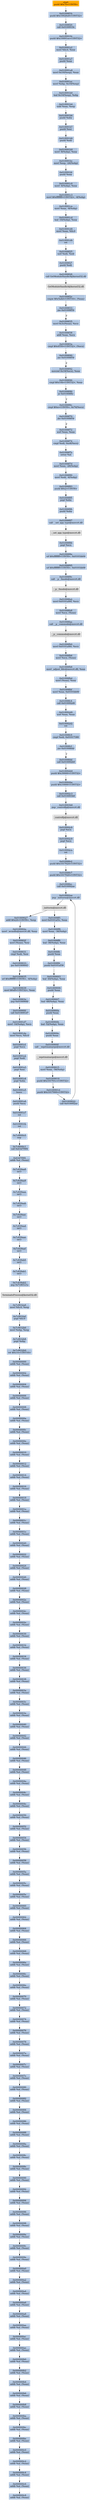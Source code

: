 digraph G {
node[shape=rectangle,style=filled,fillcolor=lightsteelblue,color=lightsteelblue]
bgcolor="transparent"
a0x01008f19pushl_0x70UINT8[label="start\npushl $0x70<UINT8>",color="lightgrey",fillcolor="orange"];
a0x01008f1bpushl_0x10026e8UINT32[label="0x01008f1b\npushl $0x10026e8<UINT32>"];
a0x01008f20call_0x0100919c[label="0x01008f20\ncall 0x0100919c"];
a0x0100919cpushl_0x10091eeUINT32[label="0x0100919c\npushl $0x10091ee<UINT32>"];
a0x010091a1movl_fs_0_eax[label="0x010091a1\nmovl %fs:0, %eax"];
a0x010091a7pushl_eax[label="0x010091a7\npushl %eax"];
a0x010091a8movl_0x10esp__eax[label="0x010091a8\nmovl 0x10(%esp), %eax"];
a0x010091acmovl_ebp_0x10esp_[label="0x010091ac\nmovl %ebp, 0x10(%esp)"];
a0x010091b0leal_0x10esp__ebp[label="0x010091b0\nleal 0x10(%esp), %ebp"];
a0x010091b4subl_eax_esp[label="0x010091b4\nsubl %eax, %esp"];
a0x010091b6pushl_ebx[label="0x010091b6\npushl %ebx"];
a0x010091b7pushl_esi[label="0x010091b7\npushl %esi"];
a0x010091b8pushl_edi[label="0x010091b8\npushl %edi"];
a0x010091b9movl__8ebp__eax[label="0x010091b9\nmovl -8(%ebp), %eax"];
a0x010091bcmovl_esp__24ebp_[label="0x010091bc\nmovl %esp, -24(%ebp)"];
a0x010091bfpushl_eax[label="0x010091bf\npushl %eax"];
a0x010091c0movl__4ebp__eax[label="0x010091c0\nmovl -4(%ebp), %eax"];
a0x010091c3movl_0xffffffffUINT32__4ebp_[label="0x010091c3\nmovl $0xffffffff<UINT32>, -4(%ebp)"];
a0x010091camovl_eax__8ebp_[label="0x010091ca\nmovl %eax, -8(%ebp)"];
a0x010091cdleal__16ebp__eax[label="0x010091cd\nleal -16(%ebp), %eax"];
a0x010091d0movl_eax_fs_0[label="0x010091d0\nmovl %eax, %fs:0"];
a0x010091d6ret[label="0x010091d6\nret"];
a0x01008f25xorl_edi_edi[label="0x01008f25\nxorl %edi, %edi"];
a0x01008f27pushl_edi[label="0x01008f27\npushl %edi"];
a0x01008f28call_GetModuleHandleA_kernel32_dll[label="0x01008f28\ncall GetModuleHandleA@kernel32.dll"];
GetModuleHandleA_kernel32_dll[label="GetModuleHandleA@kernel32.dll",color="lightgrey",fillcolor="lightgrey"];
a0x01008f2ecmpw_0x5a4dUINT16_eax_[label="0x01008f2e\ncmpw $0x5a4d<UINT16>, (%eax)"];
a0x01008f33jne_0x01008f54[label="0x01008f33\njne 0x01008f54"];
a0x01008f35movl_0x3ceax__ecx[label="0x01008f35\nmovl 0x3c(%eax), %ecx"];
a0x01008f38addl_eax_ecx[label="0x01008f38\naddl %eax, %ecx"];
a0x01008f3acmpl_0x4550UINT32_ecx_[label="0x01008f3a\ncmpl $0x4550<UINT32>, (%ecx)"];
a0x01008f40jne_0x01008f54[label="0x01008f40\njne 0x01008f54"];
a0x01008f42movzwl_0x18ecx__eax[label="0x01008f42\nmovzwl 0x18(%ecx), %eax"];
a0x01008f46cmpl_0x10bUINT32_eax[label="0x01008f46\ncmpl $0x10b<UINT32>, %eax"];
a0x01008f4bje_0x01008f6c[label="0x01008f4b\nje 0x01008f6c"];
a0x01008f6ccmpl_0xeUINT8_0x74ecx_[label="0x01008f6c\ncmpl $0xe<UINT8>, 0x74(%ecx)"];
a0x01008f70jbe_0x01008f54[label="0x01008f70\njbe 0x01008f54"];
a0x01008f72xorl_eax_eax[label="0x01008f72\nxorl %eax, %eax"];
a0x01008f74cmpl_edi_0xe8ecx_[label="0x01008f74\ncmpl %edi, 0xe8(%ecx)"];
a0x01008f7asetne_al[label="0x01008f7a\nsetne %al"];
a0x01008f7dmovl_eax__28ebp_[label="0x01008f7d\nmovl %eax, -28(%ebp)"];
a0x01008f80movl_edi__4ebp_[label="0x01008f80\nmovl %edi, -4(%ebp)"];
a0x01008f83pushl_0x2UINT8[label="0x01008f83\npushl $0x2<UINT8>"];
a0x01008f85popl_ebx[label="0x01008f85\npopl %ebx"];
a0x01008f86pushl_ebx[label="0x01008f86\npushl %ebx"];
a0x01008f87call___set_app_type_msvcrt_dll[label="0x01008f87\ncall __set_app_type@msvcrt.dll"];
a__set_app_type_msvcrt_dll[label="__set_app_type@msvcrt.dll",color="lightgrey",fillcolor="lightgrey"];
a0x01008f8dpopl_ecx[label="0x01008f8d\npopl %ecx"];
a0x01008f8eorl_0xffffffffUINT8_0x0101bb04[label="0x01008f8e\norl $0xffffffff<UINT8>, 0x0101bb04"];
a0x01008f95orl_0xffffffffUINT8_0x0101bb08[label="0x01008f95\norl $0xffffffff<UINT8>, 0x0101bb08"];
a0x01008f9ccall___p__fmode_msvcrt_dll[label="0x01008f9c\ncall __p__fmode@msvcrt.dll"];
a__p__fmode_msvcrt_dll[label="__p__fmode@msvcrt.dll",color="lightgrey",fillcolor="lightgrey"];
a0x01008fa2movl_0x0101af44_ecx[label="0x01008fa2\nmovl 0x0101af44, %ecx"];
a0x01008fa8movl_ecx_eax_[label="0x01008fa8\nmovl %ecx, (%eax)"];
a0x01008faacall___p__commode_msvcrt_dll[label="0x01008faa\ncall __p__commode@msvcrt.dll"];
a__p__commode_msvcrt_dll[label="__p__commode@msvcrt.dll",color="lightgrey",fillcolor="lightgrey"];
a0x01008fb0movl_0x0101af40_ecx[label="0x01008fb0\nmovl 0x0101af40, %ecx"];
a0x01008fb6movl_ecx_eax_[label="0x01008fb6\nmovl %ecx, (%eax)"];
a0x01008fb8movl__adjust_fdiv_msvcrt_dll_eax[label="0x01008fb8\nmovl _adjust_fdiv@msvcrt.dll, %eax"];
a0x01008fbdmovl_eax__eax[label="0x01008fbd\nmovl (%eax), %eax"];
a0x01008fbfmovl_eax_0x0101bb00[label="0x01008fbf\nmovl %eax, 0x0101bb00"];
a0x01008fc4call_0x010092d0[label="0x01008fc4\ncall 0x010092d0"];
a0x010092d0xorl_eax_eax[label="0x010092d0\nxorl %eax, %eax"];
a0x010092d2ret[label="0x010092d2\nret"];
a0x01008fc9cmpl_edi_0x01017380[label="0x01008fc9\ncmpl %edi, 0x01017380"];
a0x01008fcfjne_0x01008fdd[label="0x01008fcf\njne 0x01008fdd"];
a0x01008fddcall_0x010092b9[label="0x01008fdd\ncall 0x010092b9"];
a0x010092b9pushl_0x30000UINT32[label="0x010092b9\npushl $0x30000<UINT32>"];
a0x010092bepushl_0x10000UINT32[label="0x010092be\npushl $0x10000<UINT32>"];
a0x010092c3call_0x010093b8[label="0x010092c3\ncall 0x010093b8"];
a0x010093b8jmp__controlfp_msvcrt_dll[label="0x010093b8\njmp _controlfp@msvcrt.dll"];
a_controlfp_msvcrt_dll[label="_controlfp@msvcrt.dll",color="lightgrey",fillcolor="lightgrey"];
a0x010092c8popl_ecx[label="0x010092c8\npopl %ecx"];
a0x010092c9popl_ecx[label="0x010092c9\npopl %ecx"];
a0x010092caret[label="0x010092ca\nret"];
a0x01008fe2pushl_0x1017024UINT32[label="0x01008fe2\npushl $0x1017024<UINT32>"];
a0x01008fe7pushl_0x1017020UINT32[label="0x01008fe7\npushl $0x1017020<UINT32>"];
a0x01008feccall_0x010092ae[label="0x01008fec\ncall 0x010092ae"];
a0x010092aejmp__initterm_msvcrt_dll[label="0x010092ae\njmp _initterm@msvcrt.dll"];
a_initterm_msvcrt_dll[label="_initterm@msvcrt.dll",color="lightgrey",fillcolor="lightgrey"];
a0x01008ff1movl_0x0101af3c_eax[label="0x01008ff1\nmovl 0x0101af3c, %eax"];
a0x01008ff6movl_eax__36ebp_[label="0x01008ff6\nmovl %eax, -36(%ebp)"];
a0x01008ff9leal__36ebp__eax[label="0x01008ff9\nleal -36(%ebp), %eax"];
a0x01008ffcpushl_eax[label="0x01008ffc\npushl %eax"];
a0x01008ffdpushl_0x0101af38[label="0x01008ffd\npushl 0x0101af38"];
a0x01009003leal__44ebp__eax[label="0x01009003\nleal -44(%ebp), %eax"];
a0x01009006pushl_eax[label="0x01009006\npushl %eax"];
a0x01009007leal__48ebp__eax[label="0x01009007\nleal -48(%ebp), %eax"];
a0x0100900apushl_eax[label="0x0100900a\npushl %eax"];
a0x0100900bleal__52ebp__eax[label="0x0100900b\nleal -52(%ebp), %eax"];
a0x0100900epushl_eax[label="0x0100900e\npushl %eax"];
a0x0100900fcall___wgetmainargs_msvcrt_dll[label="0x0100900f\ncall __wgetmainargs@msvcrt.dll"];
a__wgetmainargs_msvcrt_dll[label="__wgetmainargs@msvcrt.dll",color="lightgrey",fillcolor="lightgrey"];
a0x01009015movl_eax__56ebp_[label="0x01009015\nmovl %eax, -56(%ebp)"];
a0x01009018pushl_0x101701cUINT32[label="0x01009018\npushl $0x101701c<UINT32>"];
a0x0100901dpushl_0x1017000UINT32[label="0x0100901d\npushl $0x1017000<UINT32>"];
a0x01009022call_0x010092ae[label="0x01009022\ncall 0x010092ae"];
a0x01009027addl_0x24UINT8_esp[label="0x01009027\naddl $0x24<UINT8>, %esp"];
a0x0100902amovl__wcmdln_msvcrt_dll_eax[label="0x0100902a\nmovl _wcmdln@msvcrt.dll, %eax"];
a0x0100902fmovl_eax__esi[label="0x0100902f\nmovl (%eax), %esi"];
a0x01009031cmpl_edi_esi[label="0x01009031\ncmpl %edi, %esi"];
a0x01009033jne_0x01009043[label="0x01009033\njne 0x01009043"];
a0x01009035orl_0xffffffffUINT8__4ebp_[label="0x01009035\norl $0xffffffff<UINT8>, -4(%ebp)"];
a0x01009039movl_0xffUINT32_eax[label="0x01009039\nmovl $0xff<UINT32>, %eax"];
a0x0100903ejmp_0x010090fd[label="0x0100903e\njmp 0x010090fd"];
a0x010090fdcall_0x010091d7[label="0x010090fd\ncall 0x010091d7"];
a0x010091d7movl__16ebp__ecx[label="0x010091d7\nmovl -16(%ebp), %ecx"];
a0x010091damovl_ecx_fs_0[label="0x010091da\nmovl %ecx, %fs:0"];
a0x010091e1popl_ecx[label="0x010091e1\npopl %ecx"];
a0x010091e2popl_edi[label="0x010091e2\npopl %edi"];
a0x010091e3popl_esi[label="0x010091e3\npopl %esi"];
a0x010091e4popl_ebx[label="0x010091e4\npopl %ebx"];
a0x010091e5leave_[label="0x010091e5\nleave "];
a0x010091e6pushl_ecx[label="0x010091e6\npushl %ecx"];
a0x010091e7ret[label="0x010091e7\nret"];
a0x01009102ret[label="0x01009102\nret"];
a0x7c8000c0nop_[label="0x7c8000c0\nnop "];
a0x7c8000c1call_0x63d7f9f4[label="0x7c8000c1\ncall 0x63d7f9f4"];
a0x63d7f9f4addb_al_eax_[label="0x63d7f9f4\naddb %al, (%eax)"];
a0x7c839aa8int3_[label="0x7c839aa8\nint3 "];
a0x7c839aa9int3_[label="0x7c839aa9\nint3 "];
a0x7c839aaaint3_[label="0x7c839aaa\nint3 "];
a0x7c839aabint3_[label="0x7c839aab\nint3 "];
a0x7c839aacint3_[label="0x7c839aac\nint3 "];
a0x7c839aadint3_[label="0x7c839aad\nint3 "];
a0x7c839aaeint3_[label="0x7c839aae\nint3 "];
a0x7c839aafint3_[label="0x7c839aaf\nint3 "];
a0x7c839ab0int3_[label="0x7c839ab0\nint3 "];
a0x7c839ab1int3_[label="0x7c839ab1\nint3 "];
a0x7c839ab2jmp_0x7c801e1a[label="0x7c839ab2\njmp 0x7c801e1a"];
TerminateProcess_kernel32_dll[label="TerminateProcess@kernel32.dll",color="lightgrey",fillcolor="lightgrey"];
a0x7c9032a8movl_fs_0_esp[label="0x7c9032a8\nmovl %fs:0, %esp"];
a0x7c9032afpopl_fs_0[label="0x7c9032af\npopl %fs:0"];
a0x7c9032b6movl_ebp_esp[label="0x7c9032b6\nmovl %ebp, %esp"];
a0x7c9032b8popl_ebp[label="0x7c9032b8\npopl %ebp"];
a0x7c9032b9ret_0x14UINT16[label="0x7c9032b9\nret $0x14<UINT16>"];
a0x00000000addb_al_eax_[label="0x00000000\naddb %al, (%eax)"];
a0x00000002addb_al_eax_[label="0x00000002\naddb %al, (%eax)"];
a0x00000004addb_al_eax_[label="0x00000004\naddb %al, (%eax)"];
a0x00000006addb_al_eax_[label="0x00000006\naddb %al, (%eax)"];
a0x00000008addb_al_eax_[label="0x00000008\naddb %al, (%eax)"];
a0x0000000aaddb_al_eax_[label="0x0000000a\naddb %al, (%eax)"];
a0x0000000caddb_al_eax_[label="0x0000000c\naddb %al, (%eax)"];
a0x0000000eaddb_al_eax_[label="0x0000000e\naddb %al, (%eax)"];
a0x00000010addb_al_eax_[label="0x00000010\naddb %al, (%eax)"];
a0x00000012addb_al_eax_[label="0x00000012\naddb %al, (%eax)"];
a0x00000014addb_al_eax_[label="0x00000014\naddb %al, (%eax)"];
a0x00000016addb_al_eax_[label="0x00000016\naddb %al, (%eax)"];
a0x00000018addb_al_eax_[label="0x00000018\naddb %al, (%eax)"];
a0x0000001aaddb_al_eax_[label="0x0000001a\naddb %al, (%eax)"];
a0x0000001caddb_al_eax_[label="0x0000001c\naddb %al, (%eax)"];
a0x0000001eaddb_al_eax_[label="0x0000001e\naddb %al, (%eax)"];
a0x00000020addb_al_eax_[label="0x00000020\naddb %al, (%eax)"];
a0x00000022addb_al_eax_[label="0x00000022\naddb %al, (%eax)"];
a0x00000024addb_al_eax_[label="0x00000024\naddb %al, (%eax)"];
a0x00000026addb_al_eax_[label="0x00000026\naddb %al, (%eax)"];
a0x00000028addb_al_eax_[label="0x00000028\naddb %al, (%eax)"];
a0x0000002aaddb_al_eax_[label="0x0000002a\naddb %al, (%eax)"];
a0x0000002caddb_al_eax_[label="0x0000002c\naddb %al, (%eax)"];
a0x0000002eaddb_al_eax_[label="0x0000002e\naddb %al, (%eax)"];
a0x00000030addb_al_eax_[label="0x00000030\naddb %al, (%eax)"];
a0x00000032addb_al_eax_[label="0x00000032\naddb %al, (%eax)"];
a0x00000034addb_al_eax_[label="0x00000034\naddb %al, (%eax)"];
a0x00000036addb_al_eax_[label="0x00000036\naddb %al, (%eax)"];
a0x00000038addb_al_eax_[label="0x00000038\naddb %al, (%eax)"];
a0x0000003aaddb_al_eax_[label="0x0000003a\naddb %al, (%eax)"];
a0x0000003caddb_al_eax_[label="0x0000003c\naddb %al, (%eax)"];
a0x0000003eaddb_al_eax_[label="0x0000003e\naddb %al, (%eax)"];
a0x00000040addb_al_eax_[label="0x00000040\naddb %al, (%eax)"];
a0x00000042addb_al_eax_[label="0x00000042\naddb %al, (%eax)"];
a0x00000044addb_al_eax_[label="0x00000044\naddb %al, (%eax)"];
a0x00000046addb_al_eax_[label="0x00000046\naddb %al, (%eax)"];
a0x00000048addb_al_eax_[label="0x00000048\naddb %al, (%eax)"];
a0x0000004aaddb_al_eax_[label="0x0000004a\naddb %al, (%eax)"];
a0x0000004caddb_al_eax_[label="0x0000004c\naddb %al, (%eax)"];
a0x0000004eaddb_al_eax_[label="0x0000004e\naddb %al, (%eax)"];
a0x00000050addb_al_eax_[label="0x00000050\naddb %al, (%eax)"];
a0x00000052addb_al_eax_[label="0x00000052\naddb %al, (%eax)"];
a0x00000054addb_al_eax_[label="0x00000054\naddb %al, (%eax)"];
a0x00000056addb_al_eax_[label="0x00000056\naddb %al, (%eax)"];
a0x00000058addb_al_eax_[label="0x00000058\naddb %al, (%eax)"];
a0x0000005aaddb_al_eax_[label="0x0000005a\naddb %al, (%eax)"];
a0x0000005caddb_al_eax_[label="0x0000005c\naddb %al, (%eax)"];
a0x0000005eaddb_al_eax_[label="0x0000005e\naddb %al, (%eax)"];
a0x00000060addb_al_eax_[label="0x00000060\naddb %al, (%eax)"];
a0x00000062addb_al_eax_[label="0x00000062\naddb %al, (%eax)"];
a0x00000064addb_al_eax_[label="0x00000064\naddb %al, (%eax)"];
a0x00000066addb_al_eax_[label="0x00000066\naddb %al, (%eax)"];
a0x00000068addb_al_eax_[label="0x00000068\naddb %al, (%eax)"];
a0x0000006aaddb_al_eax_[label="0x0000006a\naddb %al, (%eax)"];
a0x0000006caddb_al_eax_[label="0x0000006c\naddb %al, (%eax)"];
a0x0000006eaddb_al_eax_[label="0x0000006e\naddb %al, (%eax)"];
a0x00000070addb_al_eax_[label="0x00000070\naddb %al, (%eax)"];
a0x00000072addb_al_eax_[label="0x00000072\naddb %al, (%eax)"];
a0x00000074addb_al_eax_[label="0x00000074\naddb %al, (%eax)"];
a0x00000076addb_al_eax_[label="0x00000076\naddb %al, (%eax)"];
a0x00000078addb_al_eax_[label="0x00000078\naddb %al, (%eax)"];
a0x0000007aaddb_al_eax_[label="0x0000007a\naddb %al, (%eax)"];
a0x0000007caddb_al_eax_[label="0x0000007c\naddb %al, (%eax)"];
a0x0000007eaddb_al_eax_[label="0x0000007e\naddb %al, (%eax)"];
a0x00000080addb_al_eax_[label="0x00000080\naddb %al, (%eax)"];
a0x00000082addb_al_eax_[label="0x00000082\naddb %al, (%eax)"];
a0x00000084addb_al_eax_[label="0x00000084\naddb %al, (%eax)"];
a0x00000086addb_al_eax_[label="0x00000086\naddb %al, (%eax)"];
a0x00000088addb_al_eax_[label="0x00000088\naddb %al, (%eax)"];
a0x0000008aaddb_al_eax_[label="0x0000008a\naddb %al, (%eax)"];
a0x0000008caddb_al_eax_[label="0x0000008c\naddb %al, (%eax)"];
a0x0000008eaddb_al_eax_[label="0x0000008e\naddb %al, (%eax)"];
a0x00000090addb_al_eax_[label="0x00000090\naddb %al, (%eax)"];
a0x00000092addb_al_eax_[label="0x00000092\naddb %al, (%eax)"];
a0x00000094addb_al_eax_[label="0x00000094\naddb %al, (%eax)"];
a0x00000096addb_al_eax_[label="0x00000096\naddb %al, (%eax)"];
a0x00000098addb_al_eax_[label="0x00000098\naddb %al, (%eax)"];
a0x0000009aaddb_al_eax_[label="0x0000009a\naddb %al, (%eax)"];
a0x0000009caddb_al_eax_[label="0x0000009c\naddb %al, (%eax)"];
a0x0000009eaddb_al_eax_[label="0x0000009e\naddb %al, (%eax)"];
a0x000000a0addb_al_eax_[label="0x000000a0\naddb %al, (%eax)"];
a0x000000a2addb_al_eax_[label="0x000000a2\naddb %al, (%eax)"];
a0x000000a4addb_al_eax_[label="0x000000a4\naddb %al, (%eax)"];
a0x000000a6addb_al_eax_[label="0x000000a6\naddb %al, (%eax)"];
a0x000000a8addb_al_eax_[label="0x000000a8\naddb %al, (%eax)"];
a0x000000aaaddb_al_eax_[label="0x000000aa\naddb %al, (%eax)"];
a0x000000acaddb_al_eax_[label="0x000000ac\naddb %al, (%eax)"];
a0x000000aeaddb_al_eax_[label="0x000000ae\naddb %al, (%eax)"];
a0x000000b0addb_al_eax_[label="0x000000b0\naddb %al, (%eax)"];
a0x000000b2addb_al_eax_[label="0x000000b2\naddb %al, (%eax)"];
a0x000000b4addb_al_eax_[label="0x000000b4\naddb %al, (%eax)"];
a0x000000b6addb_al_eax_[label="0x000000b6\naddb %al, (%eax)"];
a0x000000b8addb_al_eax_[label="0x000000b8\naddb %al, (%eax)"];
a0x000000baaddb_al_eax_[label="0x000000ba\naddb %al, (%eax)"];
a0x000000bcaddb_al_eax_[label="0x000000bc\naddb %al, (%eax)"];
a0x000000beaddb_al_eax_[label="0x000000be\naddb %al, (%eax)"];
a0x000000c0addb_al_eax_[label="0x000000c0\naddb %al, (%eax)"];
a0x000000c2addb_al_eax_[label="0x000000c2\naddb %al, (%eax)"];
a0x000000c4addb_al_eax_[label="0x000000c4\naddb %al, (%eax)"];
a0x000000c6addb_al_eax_[label="0x000000c6\naddb %al, (%eax)"];
a0x000000c8addb_al_eax_[label="0x000000c8\naddb %al, (%eax)"];
a0x01008f19pushl_0x70UINT8 -> a0x01008f1bpushl_0x10026e8UINT32 [color="#000000"];
a0x01008f1bpushl_0x10026e8UINT32 -> a0x01008f20call_0x0100919c [color="#000000"];
a0x01008f20call_0x0100919c -> a0x0100919cpushl_0x10091eeUINT32 [color="#000000"];
a0x0100919cpushl_0x10091eeUINT32 -> a0x010091a1movl_fs_0_eax [color="#000000"];
a0x010091a1movl_fs_0_eax -> a0x010091a7pushl_eax [color="#000000"];
a0x010091a7pushl_eax -> a0x010091a8movl_0x10esp__eax [color="#000000"];
a0x010091a8movl_0x10esp__eax -> a0x010091acmovl_ebp_0x10esp_ [color="#000000"];
a0x010091acmovl_ebp_0x10esp_ -> a0x010091b0leal_0x10esp__ebp [color="#000000"];
a0x010091b0leal_0x10esp__ebp -> a0x010091b4subl_eax_esp [color="#000000"];
a0x010091b4subl_eax_esp -> a0x010091b6pushl_ebx [color="#000000"];
a0x010091b6pushl_ebx -> a0x010091b7pushl_esi [color="#000000"];
a0x010091b7pushl_esi -> a0x010091b8pushl_edi [color="#000000"];
a0x010091b8pushl_edi -> a0x010091b9movl__8ebp__eax [color="#000000"];
a0x010091b9movl__8ebp__eax -> a0x010091bcmovl_esp__24ebp_ [color="#000000"];
a0x010091bcmovl_esp__24ebp_ -> a0x010091bfpushl_eax [color="#000000"];
a0x010091bfpushl_eax -> a0x010091c0movl__4ebp__eax [color="#000000"];
a0x010091c0movl__4ebp__eax -> a0x010091c3movl_0xffffffffUINT32__4ebp_ [color="#000000"];
a0x010091c3movl_0xffffffffUINT32__4ebp_ -> a0x010091camovl_eax__8ebp_ [color="#000000"];
a0x010091camovl_eax__8ebp_ -> a0x010091cdleal__16ebp__eax [color="#000000"];
a0x010091cdleal__16ebp__eax -> a0x010091d0movl_eax_fs_0 [color="#000000"];
a0x010091d0movl_eax_fs_0 -> a0x010091d6ret [color="#000000"];
a0x010091d6ret -> a0x01008f25xorl_edi_edi [color="#000000"];
a0x01008f25xorl_edi_edi -> a0x01008f27pushl_edi [color="#000000"];
a0x01008f27pushl_edi -> a0x01008f28call_GetModuleHandleA_kernel32_dll [color="#000000"];
a0x01008f28call_GetModuleHandleA_kernel32_dll -> GetModuleHandleA_kernel32_dll [color="#000000"];
GetModuleHandleA_kernel32_dll -> a0x01008f2ecmpw_0x5a4dUINT16_eax_ [color="#000000"];
a0x01008f2ecmpw_0x5a4dUINT16_eax_ -> a0x01008f33jne_0x01008f54 [color="#000000"];
a0x01008f33jne_0x01008f54 -> a0x01008f35movl_0x3ceax__ecx [color="#000000",label="F"];
a0x01008f35movl_0x3ceax__ecx -> a0x01008f38addl_eax_ecx [color="#000000"];
a0x01008f38addl_eax_ecx -> a0x01008f3acmpl_0x4550UINT32_ecx_ [color="#000000"];
a0x01008f3acmpl_0x4550UINT32_ecx_ -> a0x01008f40jne_0x01008f54 [color="#000000"];
a0x01008f40jne_0x01008f54 -> a0x01008f42movzwl_0x18ecx__eax [color="#000000",label="F"];
a0x01008f42movzwl_0x18ecx__eax -> a0x01008f46cmpl_0x10bUINT32_eax [color="#000000"];
a0x01008f46cmpl_0x10bUINT32_eax -> a0x01008f4bje_0x01008f6c [color="#000000"];
a0x01008f4bje_0x01008f6c -> a0x01008f6ccmpl_0xeUINT8_0x74ecx_ [color="#000000",label="T"];
a0x01008f6ccmpl_0xeUINT8_0x74ecx_ -> a0x01008f70jbe_0x01008f54 [color="#000000"];
a0x01008f70jbe_0x01008f54 -> a0x01008f72xorl_eax_eax [color="#000000",label="F"];
a0x01008f72xorl_eax_eax -> a0x01008f74cmpl_edi_0xe8ecx_ [color="#000000"];
a0x01008f74cmpl_edi_0xe8ecx_ -> a0x01008f7asetne_al [color="#000000"];
a0x01008f7asetne_al -> a0x01008f7dmovl_eax__28ebp_ [color="#000000"];
a0x01008f7dmovl_eax__28ebp_ -> a0x01008f80movl_edi__4ebp_ [color="#000000"];
a0x01008f80movl_edi__4ebp_ -> a0x01008f83pushl_0x2UINT8 [color="#000000"];
a0x01008f83pushl_0x2UINT8 -> a0x01008f85popl_ebx [color="#000000"];
a0x01008f85popl_ebx -> a0x01008f86pushl_ebx [color="#000000"];
a0x01008f86pushl_ebx -> a0x01008f87call___set_app_type_msvcrt_dll [color="#000000"];
a0x01008f87call___set_app_type_msvcrt_dll -> a__set_app_type_msvcrt_dll [color="#000000"];
a__set_app_type_msvcrt_dll -> a0x01008f8dpopl_ecx [color="#000000"];
a0x01008f8dpopl_ecx -> a0x01008f8eorl_0xffffffffUINT8_0x0101bb04 [color="#000000"];
a0x01008f8eorl_0xffffffffUINT8_0x0101bb04 -> a0x01008f95orl_0xffffffffUINT8_0x0101bb08 [color="#000000"];
a0x01008f95orl_0xffffffffUINT8_0x0101bb08 -> a0x01008f9ccall___p__fmode_msvcrt_dll [color="#000000"];
a0x01008f9ccall___p__fmode_msvcrt_dll -> a__p__fmode_msvcrt_dll [color="#000000"];
a__p__fmode_msvcrt_dll -> a0x01008fa2movl_0x0101af44_ecx [color="#000000"];
a0x01008fa2movl_0x0101af44_ecx -> a0x01008fa8movl_ecx_eax_ [color="#000000"];
a0x01008fa8movl_ecx_eax_ -> a0x01008faacall___p__commode_msvcrt_dll [color="#000000"];
a0x01008faacall___p__commode_msvcrt_dll -> a__p__commode_msvcrt_dll [color="#000000"];
a__p__commode_msvcrt_dll -> a0x01008fb0movl_0x0101af40_ecx [color="#000000"];
a0x01008fb0movl_0x0101af40_ecx -> a0x01008fb6movl_ecx_eax_ [color="#000000"];
a0x01008fb6movl_ecx_eax_ -> a0x01008fb8movl__adjust_fdiv_msvcrt_dll_eax [color="#000000"];
a0x01008fb8movl__adjust_fdiv_msvcrt_dll_eax -> a0x01008fbdmovl_eax__eax [color="#000000"];
a0x01008fbdmovl_eax__eax -> a0x01008fbfmovl_eax_0x0101bb00 [color="#000000"];
a0x01008fbfmovl_eax_0x0101bb00 -> a0x01008fc4call_0x010092d0 [color="#000000"];
a0x01008fc4call_0x010092d0 -> a0x010092d0xorl_eax_eax [color="#000000"];
a0x010092d0xorl_eax_eax -> a0x010092d2ret [color="#000000"];
a0x010092d2ret -> a0x01008fc9cmpl_edi_0x01017380 [color="#000000"];
a0x01008fc9cmpl_edi_0x01017380 -> a0x01008fcfjne_0x01008fdd [color="#000000"];
a0x01008fcfjne_0x01008fdd -> a0x01008fddcall_0x010092b9 [color="#000000",label="T"];
a0x01008fddcall_0x010092b9 -> a0x010092b9pushl_0x30000UINT32 [color="#000000"];
a0x010092b9pushl_0x30000UINT32 -> a0x010092bepushl_0x10000UINT32 [color="#000000"];
a0x010092bepushl_0x10000UINT32 -> a0x010092c3call_0x010093b8 [color="#000000"];
a0x010092c3call_0x010093b8 -> a0x010093b8jmp__controlfp_msvcrt_dll [color="#000000"];
a0x010093b8jmp__controlfp_msvcrt_dll -> a_controlfp_msvcrt_dll [color="#000000"];
a_controlfp_msvcrt_dll -> a0x010092c8popl_ecx [color="#000000"];
a0x010092c8popl_ecx -> a0x010092c9popl_ecx [color="#000000"];
a0x010092c9popl_ecx -> a0x010092caret [color="#000000"];
a0x010092caret -> a0x01008fe2pushl_0x1017024UINT32 [color="#000000"];
a0x01008fe2pushl_0x1017024UINT32 -> a0x01008fe7pushl_0x1017020UINT32 [color="#000000"];
a0x01008fe7pushl_0x1017020UINT32 -> a0x01008feccall_0x010092ae [color="#000000"];
a0x01008feccall_0x010092ae -> a0x010092aejmp__initterm_msvcrt_dll [color="#000000"];
a0x010092aejmp__initterm_msvcrt_dll -> a_initterm_msvcrt_dll [color="#000000"];
a_initterm_msvcrt_dll -> a0x01008ff1movl_0x0101af3c_eax [color="#000000"];
a0x01008ff1movl_0x0101af3c_eax -> a0x01008ff6movl_eax__36ebp_ [color="#000000"];
a0x01008ff6movl_eax__36ebp_ -> a0x01008ff9leal__36ebp__eax [color="#000000"];
a0x01008ff9leal__36ebp__eax -> a0x01008ffcpushl_eax [color="#000000"];
a0x01008ffcpushl_eax -> a0x01008ffdpushl_0x0101af38 [color="#000000"];
a0x01008ffdpushl_0x0101af38 -> a0x01009003leal__44ebp__eax [color="#000000"];
a0x01009003leal__44ebp__eax -> a0x01009006pushl_eax [color="#000000"];
a0x01009006pushl_eax -> a0x01009007leal__48ebp__eax [color="#000000"];
a0x01009007leal__48ebp__eax -> a0x0100900apushl_eax [color="#000000"];
a0x0100900apushl_eax -> a0x0100900bleal__52ebp__eax [color="#000000"];
a0x0100900bleal__52ebp__eax -> a0x0100900epushl_eax [color="#000000"];
a0x0100900epushl_eax -> a0x0100900fcall___wgetmainargs_msvcrt_dll [color="#000000"];
a0x0100900fcall___wgetmainargs_msvcrt_dll -> a__wgetmainargs_msvcrt_dll [color="#000000"];
a__wgetmainargs_msvcrt_dll -> a0x01009015movl_eax__56ebp_ [color="#000000"];
a0x01009015movl_eax__56ebp_ -> a0x01009018pushl_0x101701cUINT32 [color="#000000"];
a0x01009018pushl_0x101701cUINT32 -> a0x0100901dpushl_0x1017000UINT32 [color="#000000"];
a0x0100901dpushl_0x1017000UINT32 -> a0x01009022call_0x010092ae [color="#000000"];
a0x01009022call_0x010092ae -> a0x010092aejmp__initterm_msvcrt_dll [color="#000000"];
a_initterm_msvcrt_dll -> a0x01009027addl_0x24UINT8_esp [color="#000000"];
a0x01009027addl_0x24UINT8_esp -> a0x0100902amovl__wcmdln_msvcrt_dll_eax [color="#000000"];
a0x0100902amovl__wcmdln_msvcrt_dll_eax -> a0x0100902fmovl_eax__esi [color="#000000"];
a0x0100902fmovl_eax__esi -> a0x01009031cmpl_edi_esi [color="#000000"];
a0x01009031cmpl_edi_esi -> a0x01009033jne_0x01009043 [color="#000000"];
a0x01009033jne_0x01009043 -> a0x01009035orl_0xffffffffUINT8__4ebp_ [color="#000000",label="F"];
a0x01009035orl_0xffffffffUINT8__4ebp_ -> a0x01009039movl_0xffUINT32_eax [color="#000000"];
a0x01009039movl_0xffUINT32_eax -> a0x0100903ejmp_0x010090fd [color="#000000"];
a0x0100903ejmp_0x010090fd -> a0x010090fdcall_0x010091d7 [color="#000000"];
a0x010090fdcall_0x010091d7 -> a0x010091d7movl__16ebp__ecx [color="#000000"];
a0x010091d7movl__16ebp__ecx -> a0x010091damovl_ecx_fs_0 [color="#000000"];
a0x010091damovl_ecx_fs_0 -> a0x010091e1popl_ecx [color="#000000"];
a0x010091e1popl_ecx -> a0x010091e2popl_edi [color="#000000"];
a0x010091e2popl_edi -> a0x010091e3popl_esi [color="#000000"];
a0x010091e3popl_esi -> a0x010091e4popl_ebx [color="#000000"];
a0x010091e4popl_ebx -> a0x010091e5leave_ [color="#000000"];
a0x010091e5leave_ -> a0x010091e6pushl_ecx [color="#000000"];
a0x010091e6pushl_ecx -> a0x010091e7ret [color="#000000"];
a0x010091e7ret -> a0x01009102ret [color="#000000"];
a0x01009102ret -> a0x7c8000c0nop_ [color="#000000"];
a0x7c8000c0nop_ -> a0x7c8000c1call_0x63d7f9f4 [color="#000000"];
a0x7c8000c1call_0x63d7f9f4 -> a0x63d7f9f4addb_al_eax_ [color="#000000"];
a0x63d7f9f4addb_al_eax_ -> a0x7c839aa8int3_ [color="#000000"];
a0x7c839aa8int3_ -> a0x7c839aa9int3_ [color="#000000"];
a0x7c839aa9int3_ -> a0x7c839aaaint3_ [color="#000000"];
a0x7c839aaaint3_ -> a0x7c839aabint3_ [color="#000000"];
a0x7c839aabint3_ -> a0x7c839aacint3_ [color="#000000"];
a0x7c839aacint3_ -> a0x7c839aadint3_ [color="#000000"];
a0x7c839aadint3_ -> a0x7c839aaeint3_ [color="#000000"];
a0x7c839aaeint3_ -> a0x7c839aafint3_ [color="#000000"];
a0x7c839aafint3_ -> a0x7c839ab0int3_ [color="#000000"];
a0x7c839ab0int3_ -> a0x7c839ab1int3_ [color="#000000"];
a0x7c839ab1int3_ -> a0x7c839ab2jmp_0x7c801e1a [color="#000000"];
a0x7c839ab2jmp_0x7c801e1a -> TerminateProcess_kernel32_dll [color="#000000"];
TerminateProcess_kernel32_dll -> a0x7c9032a8movl_fs_0_esp [color="#000000"];
a0x7c9032a8movl_fs_0_esp -> a0x7c9032afpopl_fs_0 [color="#000000"];
a0x7c9032afpopl_fs_0 -> a0x7c9032b6movl_ebp_esp [color="#000000"];
a0x7c9032b6movl_ebp_esp -> a0x7c9032b8popl_ebp [color="#000000"];
a0x7c9032b8popl_ebp -> a0x7c9032b9ret_0x14UINT16 [color="#000000"];
a0x7c9032b9ret_0x14UINT16 -> a0x00000000addb_al_eax_ [color="#000000"];
a0x00000000addb_al_eax_ -> a0x00000002addb_al_eax_ [color="#000000"];
a0x00000002addb_al_eax_ -> a0x00000004addb_al_eax_ [color="#000000"];
a0x00000004addb_al_eax_ -> a0x00000006addb_al_eax_ [color="#000000"];
a0x00000006addb_al_eax_ -> a0x00000008addb_al_eax_ [color="#000000"];
a0x00000008addb_al_eax_ -> a0x0000000aaddb_al_eax_ [color="#000000"];
a0x0000000aaddb_al_eax_ -> a0x0000000caddb_al_eax_ [color="#000000"];
a0x0000000caddb_al_eax_ -> a0x0000000eaddb_al_eax_ [color="#000000"];
a0x0000000eaddb_al_eax_ -> a0x00000010addb_al_eax_ [color="#000000"];
a0x00000010addb_al_eax_ -> a0x00000012addb_al_eax_ [color="#000000"];
a0x00000012addb_al_eax_ -> a0x00000014addb_al_eax_ [color="#000000"];
a0x00000014addb_al_eax_ -> a0x00000016addb_al_eax_ [color="#000000"];
a0x00000016addb_al_eax_ -> a0x00000018addb_al_eax_ [color="#000000"];
a0x00000018addb_al_eax_ -> a0x0000001aaddb_al_eax_ [color="#000000"];
a0x0000001aaddb_al_eax_ -> a0x0000001caddb_al_eax_ [color="#000000"];
a0x0000001caddb_al_eax_ -> a0x0000001eaddb_al_eax_ [color="#000000"];
a0x0000001eaddb_al_eax_ -> a0x00000020addb_al_eax_ [color="#000000"];
a0x00000020addb_al_eax_ -> a0x00000022addb_al_eax_ [color="#000000"];
a0x00000022addb_al_eax_ -> a0x00000024addb_al_eax_ [color="#000000"];
a0x00000024addb_al_eax_ -> a0x00000026addb_al_eax_ [color="#000000"];
a0x00000026addb_al_eax_ -> a0x00000028addb_al_eax_ [color="#000000"];
a0x00000028addb_al_eax_ -> a0x0000002aaddb_al_eax_ [color="#000000"];
a0x0000002aaddb_al_eax_ -> a0x0000002caddb_al_eax_ [color="#000000"];
a0x0000002caddb_al_eax_ -> a0x0000002eaddb_al_eax_ [color="#000000"];
a0x0000002eaddb_al_eax_ -> a0x00000030addb_al_eax_ [color="#000000"];
a0x00000030addb_al_eax_ -> a0x00000032addb_al_eax_ [color="#000000"];
a0x00000032addb_al_eax_ -> a0x00000034addb_al_eax_ [color="#000000"];
a0x00000034addb_al_eax_ -> a0x00000036addb_al_eax_ [color="#000000"];
a0x00000036addb_al_eax_ -> a0x00000038addb_al_eax_ [color="#000000"];
a0x00000038addb_al_eax_ -> a0x0000003aaddb_al_eax_ [color="#000000"];
a0x0000003aaddb_al_eax_ -> a0x0000003caddb_al_eax_ [color="#000000"];
a0x0000003caddb_al_eax_ -> a0x0000003eaddb_al_eax_ [color="#000000"];
a0x0000003eaddb_al_eax_ -> a0x00000040addb_al_eax_ [color="#000000"];
a0x00000040addb_al_eax_ -> a0x00000042addb_al_eax_ [color="#000000"];
a0x00000042addb_al_eax_ -> a0x00000044addb_al_eax_ [color="#000000"];
a0x00000044addb_al_eax_ -> a0x00000046addb_al_eax_ [color="#000000"];
a0x00000046addb_al_eax_ -> a0x00000048addb_al_eax_ [color="#000000"];
a0x00000048addb_al_eax_ -> a0x0000004aaddb_al_eax_ [color="#000000"];
a0x0000004aaddb_al_eax_ -> a0x0000004caddb_al_eax_ [color="#000000"];
a0x0000004caddb_al_eax_ -> a0x0000004eaddb_al_eax_ [color="#000000"];
a0x0000004eaddb_al_eax_ -> a0x00000050addb_al_eax_ [color="#000000"];
a0x00000050addb_al_eax_ -> a0x00000052addb_al_eax_ [color="#000000"];
a0x00000052addb_al_eax_ -> a0x00000054addb_al_eax_ [color="#000000"];
a0x00000054addb_al_eax_ -> a0x00000056addb_al_eax_ [color="#000000"];
a0x00000056addb_al_eax_ -> a0x00000058addb_al_eax_ [color="#000000"];
a0x00000058addb_al_eax_ -> a0x0000005aaddb_al_eax_ [color="#000000"];
a0x0000005aaddb_al_eax_ -> a0x0000005caddb_al_eax_ [color="#000000"];
a0x0000005caddb_al_eax_ -> a0x0000005eaddb_al_eax_ [color="#000000"];
a0x0000005eaddb_al_eax_ -> a0x00000060addb_al_eax_ [color="#000000"];
a0x00000060addb_al_eax_ -> a0x00000062addb_al_eax_ [color="#000000"];
a0x00000062addb_al_eax_ -> a0x00000064addb_al_eax_ [color="#000000"];
a0x00000064addb_al_eax_ -> a0x00000066addb_al_eax_ [color="#000000"];
a0x00000066addb_al_eax_ -> a0x00000068addb_al_eax_ [color="#000000"];
a0x00000068addb_al_eax_ -> a0x0000006aaddb_al_eax_ [color="#000000"];
a0x0000006aaddb_al_eax_ -> a0x0000006caddb_al_eax_ [color="#000000"];
a0x0000006caddb_al_eax_ -> a0x0000006eaddb_al_eax_ [color="#000000"];
a0x0000006eaddb_al_eax_ -> a0x00000070addb_al_eax_ [color="#000000"];
a0x00000070addb_al_eax_ -> a0x00000072addb_al_eax_ [color="#000000"];
a0x00000072addb_al_eax_ -> a0x00000074addb_al_eax_ [color="#000000"];
a0x00000074addb_al_eax_ -> a0x00000076addb_al_eax_ [color="#000000"];
a0x00000076addb_al_eax_ -> a0x00000078addb_al_eax_ [color="#000000"];
a0x00000078addb_al_eax_ -> a0x0000007aaddb_al_eax_ [color="#000000"];
a0x0000007aaddb_al_eax_ -> a0x0000007caddb_al_eax_ [color="#000000"];
a0x0000007caddb_al_eax_ -> a0x0000007eaddb_al_eax_ [color="#000000"];
a0x0000007eaddb_al_eax_ -> a0x00000080addb_al_eax_ [color="#000000"];
a0x00000080addb_al_eax_ -> a0x00000082addb_al_eax_ [color="#000000"];
a0x00000082addb_al_eax_ -> a0x00000084addb_al_eax_ [color="#000000"];
a0x00000084addb_al_eax_ -> a0x00000086addb_al_eax_ [color="#000000"];
a0x00000086addb_al_eax_ -> a0x00000088addb_al_eax_ [color="#000000"];
a0x00000088addb_al_eax_ -> a0x0000008aaddb_al_eax_ [color="#000000"];
a0x0000008aaddb_al_eax_ -> a0x0000008caddb_al_eax_ [color="#000000"];
a0x0000008caddb_al_eax_ -> a0x0000008eaddb_al_eax_ [color="#000000"];
a0x0000008eaddb_al_eax_ -> a0x00000090addb_al_eax_ [color="#000000"];
a0x00000090addb_al_eax_ -> a0x00000092addb_al_eax_ [color="#000000"];
a0x00000092addb_al_eax_ -> a0x00000094addb_al_eax_ [color="#000000"];
a0x00000094addb_al_eax_ -> a0x00000096addb_al_eax_ [color="#000000"];
a0x00000096addb_al_eax_ -> a0x00000098addb_al_eax_ [color="#000000"];
a0x00000098addb_al_eax_ -> a0x0000009aaddb_al_eax_ [color="#000000"];
a0x0000009aaddb_al_eax_ -> a0x0000009caddb_al_eax_ [color="#000000"];
a0x0000009caddb_al_eax_ -> a0x0000009eaddb_al_eax_ [color="#000000"];
a0x0000009eaddb_al_eax_ -> a0x000000a0addb_al_eax_ [color="#000000"];
a0x000000a0addb_al_eax_ -> a0x000000a2addb_al_eax_ [color="#000000"];
a0x000000a2addb_al_eax_ -> a0x000000a4addb_al_eax_ [color="#000000"];
a0x000000a4addb_al_eax_ -> a0x000000a6addb_al_eax_ [color="#000000"];
a0x000000a6addb_al_eax_ -> a0x000000a8addb_al_eax_ [color="#000000"];
a0x000000a8addb_al_eax_ -> a0x000000aaaddb_al_eax_ [color="#000000"];
a0x000000aaaddb_al_eax_ -> a0x000000acaddb_al_eax_ [color="#000000"];
a0x000000acaddb_al_eax_ -> a0x000000aeaddb_al_eax_ [color="#000000"];
a0x000000aeaddb_al_eax_ -> a0x000000b0addb_al_eax_ [color="#000000"];
a0x000000b0addb_al_eax_ -> a0x000000b2addb_al_eax_ [color="#000000"];
a0x000000b2addb_al_eax_ -> a0x000000b4addb_al_eax_ [color="#000000"];
a0x000000b4addb_al_eax_ -> a0x000000b6addb_al_eax_ [color="#000000"];
a0x000000b6addb_al_eax_ -> a0x000000b8addb_al_eax_ [color="#000000"];
a0x000000b8addb_al_eax_ -> a0x000000baaddb_al_eax_ [color="#000000"];
a0x000000baaddb_al_eax_ -> a0x000000bcaddb_al_eax_ [color="#000000"];
a0x000000bcaddb_al_eax_ -> a0x000000beaddb_al_eax_ [color="#000000"];
a0x000000beaddb_al_eax_ -> a0x000000c0addb_al_eax_ [color="#000000"];
a0x000000c0addb_al_eax_ -> a0x000000c2addb_al_eax_ [color="#000000"];
a0x000000c2addb_al_eax_ -> a0x000000c4addb_al_eax_ [color="#000000"];
a0x000000c4addb_al_eax_ -> a0x000000c6addb_al_eax_ [color="#000000"];
a0x000000c6addb_al_eax_ -> a0x000000c8addb_al_eax_ [color="#000000"];
}
